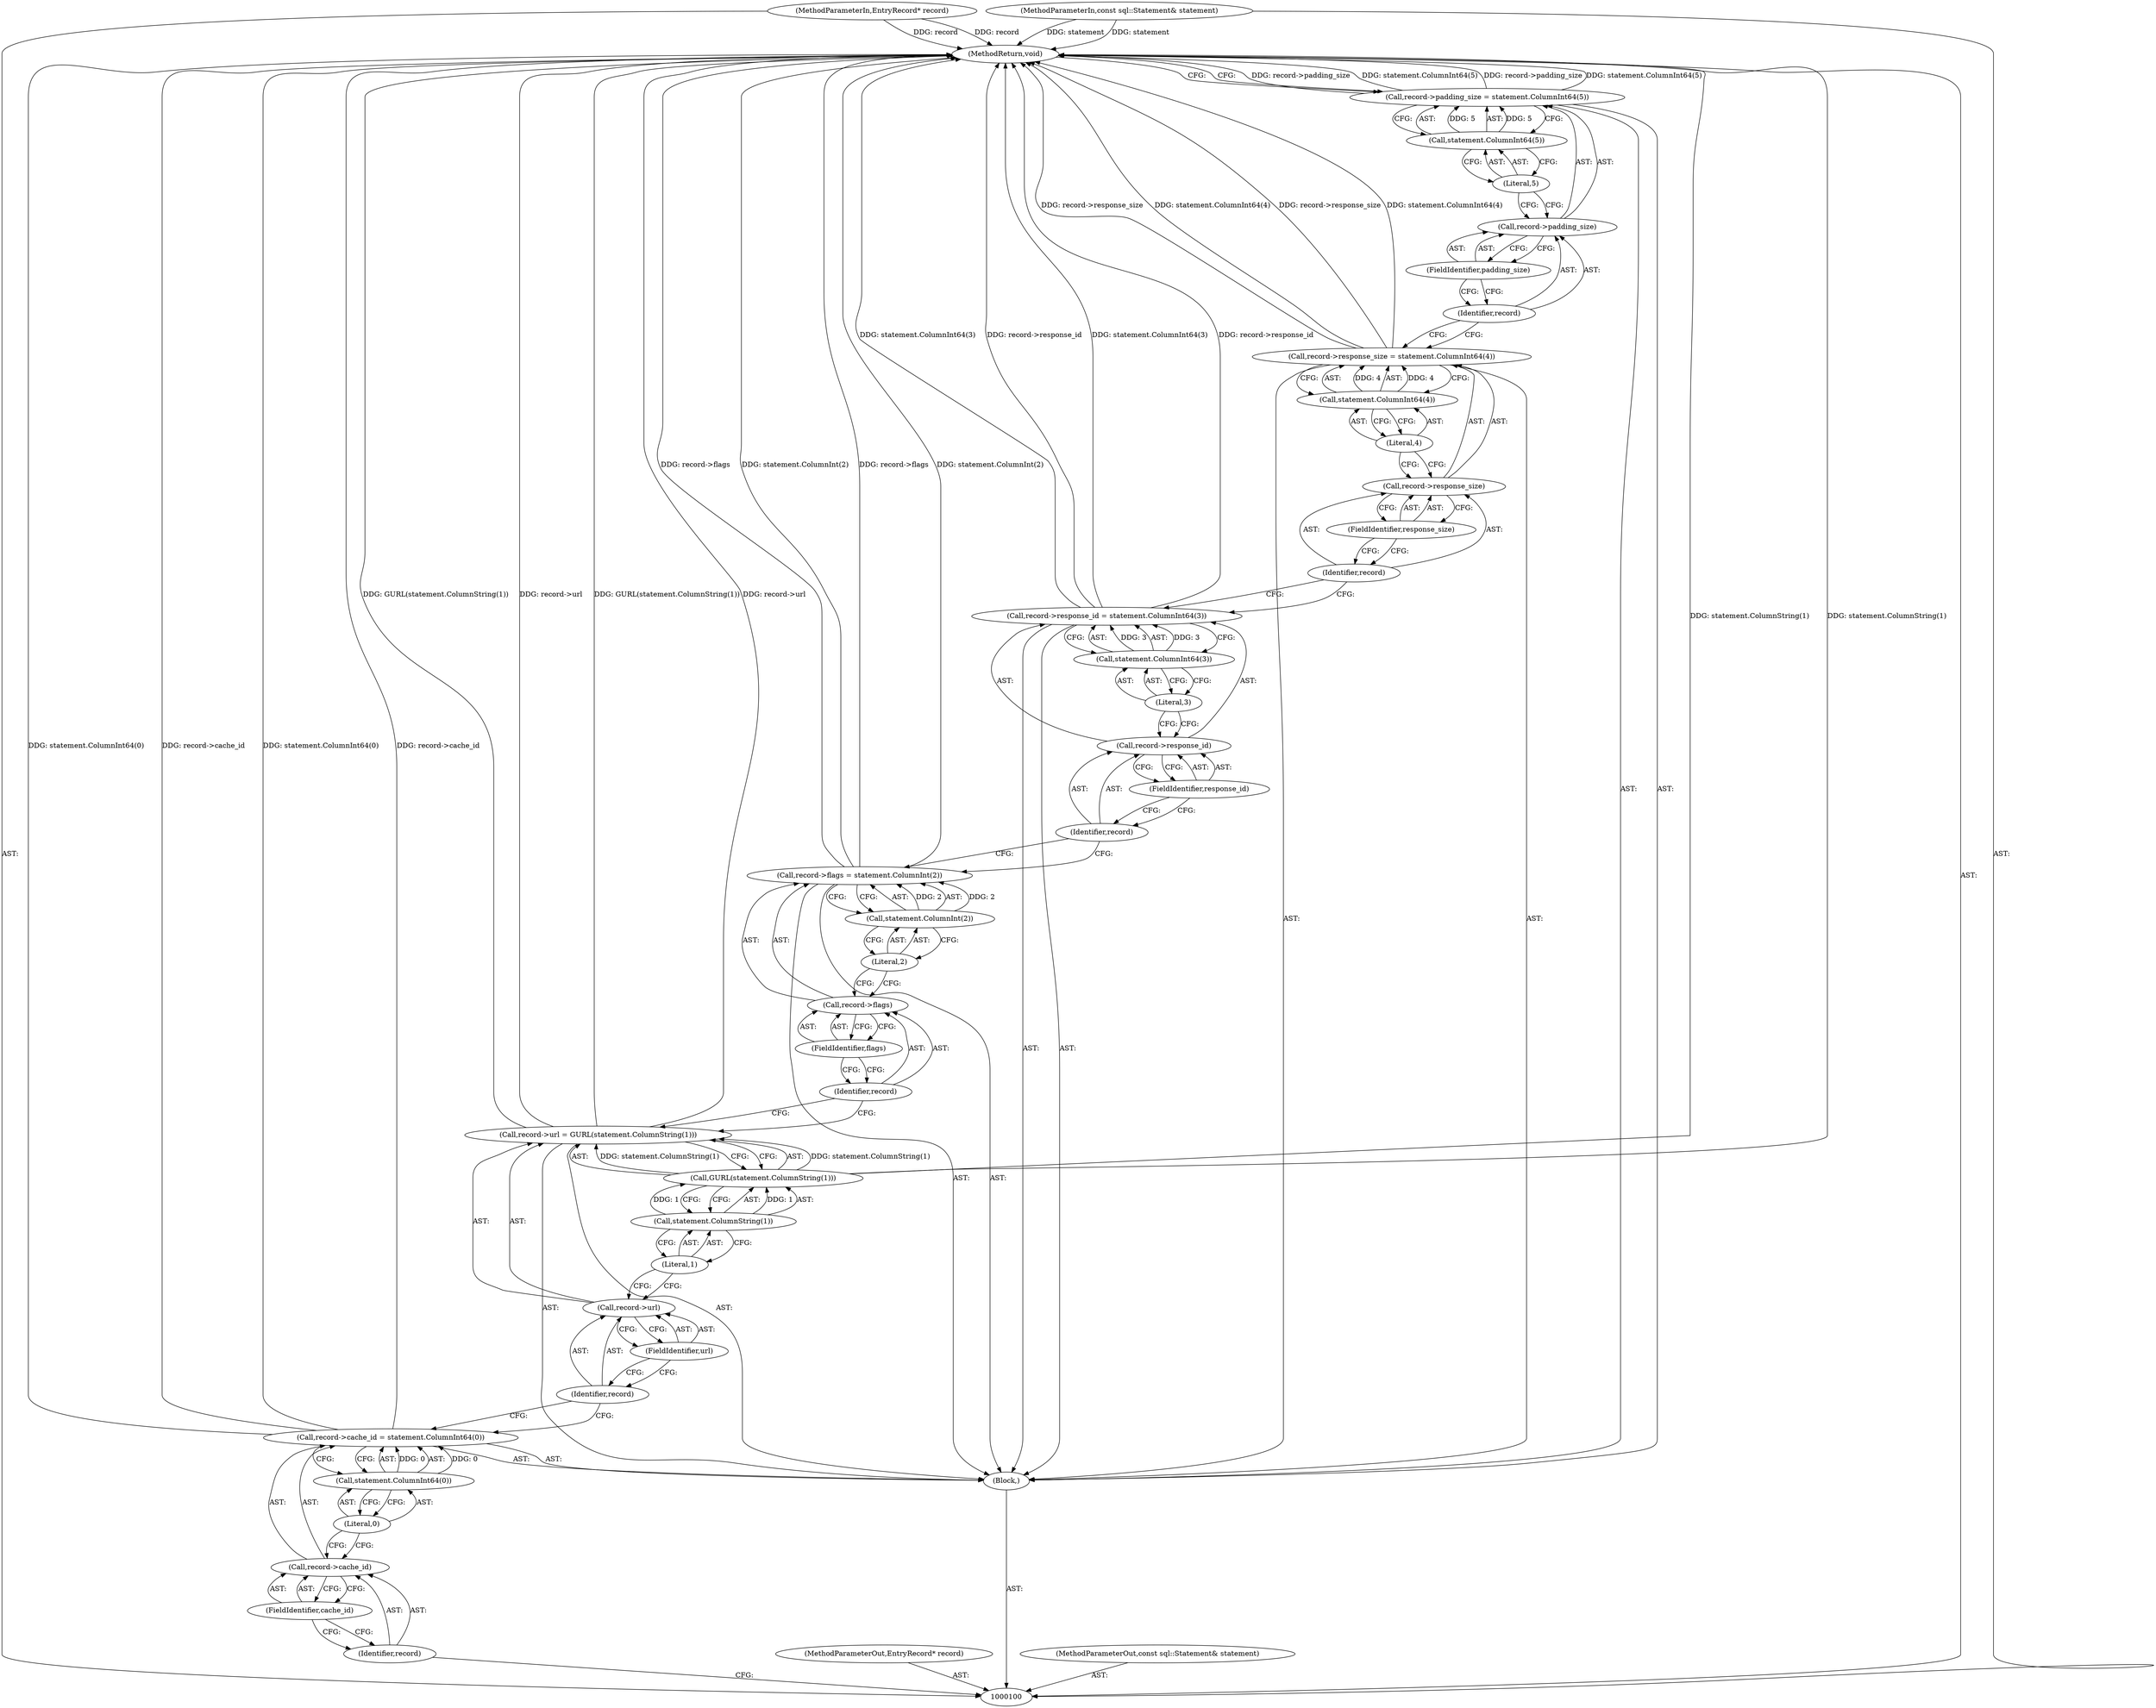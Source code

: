 digraph "0_Chrome_04aaacb936a08d70862d6d9d7e8354721ae46be8_14" {
"1000141" [label="(MethodReturn,void)"];
"1000102" [label="(MethodParameterIn,EntryRecord* record)"];
"1000174" [label="(MethodParameterOut,EntryRecord* record)"];
"1000101" [label="(MethodParameterIn,const sql::Statement& statement)"];
"1000173" [label="(MethodParameterOut,const sql::Statement& statement)"];
"1000103" [label="(Block,)"];
"1000107" [label="(FieldIdentifier,cache_id)"];
"1000104" [label="(Call,record->cache_id = statement.ColumnInt64(0))"];
"1000105" [label="(Call,record->cache_id)"];
"1000106" [label="(Identifier,record)"];
"1000108" [label="(Call,statement.ColumnInt64(0))"];
"1000109" [label="(Literal,0)"];
"1000113" [label="(FieldIdentifier,url)"];
"1000114" [label="(Call,GURL(statement.ColumnString(1)))"];
"1000110" [label="(Call,record->url = GURL(statement.ColumnString(1)))"];
"1000111" [label="(Call,record->url)"];
"1000112" [label="(Identifier,record)"];
"1000115" [label="(Call,statement.ColumnString(1))"];
"1000116" [label="(Literal,1)"];
"1000120" [label="(FieldIdentifier,flags)"];
"1000121" [label="(Call,statement.ColumnInt(2))"];
"1000117" [label="(Call,record->flags = statement.ColumnInt(2))"];
"1000118" [label="(Call,record->flags)"];
"1000119" [label="(Identifier,record)"];
"1000122" [label="(Literal,2)"];
"1000126" [label="(FieldIdentifier,response_id)"];
"1000127" [label="(Call,statement.ColumnInt64(3))"];
"1000123" [label="(Call,record->response_id = statement.ColumnInt64(3))"];
"1000124" [label="(Call,record->response_id)"];
"1000125" [label="(Identifier,record)"];
"1000128" [label="(Literal,3)"];
"1000132" [label="(FieldIdentifier,response_size)"];
"1000133" [label="(Call,statement.ColumnInt64(4))"];
"1000129" [label="(Call,record->response_size = statement.ColumnInt64(4))"];
"1000130" [label="(Call,record->response_size)"];
"1000131" [label="(Identifier,record)"];
"1000134" [label="(Literal,4)"];
"1000138" [label="(FieldIdentifier,padding_size)"];
"1000135" [label="(Call,record->padding_size = statement.ColumnInt64(5))"];
"1000136" [label="(Call,record->padding_size)"];
"1000137" [label="(Identifier,record)"];
"1000139" [label="(Call,statement.ColumnInt64(5))"];
"1000140" [label="(Literal,5)"];
"1000141" -> "1000100"  [label="AST: "];
"1000141" -> "1000135"  [label="CFG: "];
"1000129" -> "1000141"  [label="DDG: record->response_size"];
"1000129" -> "1000141"  [label="DDG: statement.ColumnInt64(4)"];
"1000104" -> "1000141"  [label="DDG: statement.ColumnInt64(0)"];
"1000104" -> "1000141"  [label="DDG: record->cache_id"];
"1000110" -> "1000141"  [label="DDG: GURL(statement.ColumnString(1))"];
"1000110" -> "1000141"  [label="DDG: record->url"];
"1000123" -> "1000141"  [label="DDG: statement.ColumnInt64(3)"];
"1000123" -> "1000141"  [label="DDG: record->response_id"];
"1000117" -> "1000141"  [label="DDG: record->flags"];
"1000117" -> "1000141"  [label="DDG: statement.ColumnInt(2)"];
"1000135" -> "1000141"  [label="DDG: record->padding_size"];
"1000135" -> "1000141"  [label="DDG: statement.ColumnInt64(5)"];
"1000114" -> "1000141"  [label="DDG: statement.ColumnString(1)"];
"1000102" -> "1000141"  [label="DDG: record"];
"1000101" -> "1000141"  [label="DDG: statement"];
"1000102" -> "1000100"  [label="AST: "];
"1000102" -> "1000141"  [label="DDG: record"];
"1000174" -> "1000100"  [label="AST: "];
"1000101" -> "1000100"  [label="AST: "];
"1000101" -> "1000141"  [label="DDG: statement"];
"1000173" -> "1000100"  [label="AST: "];
"1000103" -> "1000100"  [label="AST: "];
"1000104" -> "1000103"  [label="AST: "];
"1000110" -> "1000103"  [label="AST: "];
"1000117" -> "1000103"  [label="AST: "];
"1000123" -> "1000103"  [label="AST: "];
"1000129" -> "1000103"  [label="AST: "];
"1000135" -> "1000103"  [label="AST: "];
"1000107" -> "1000105"  [label="AST: "];
"1000107" -> "1000106"  [label="CFG: "];
"1000105" -> "1000107"  [label="CFG: "];
"1000104" -> "1000103"  [label="AST: "];
"1000104" -> "1000108"  [label="CFG: "];
"1000105" -> "1000104"  [label="AST: "];
"1000108" -> "1000104"  [label="AST: "];
"1000112" -> "1000104"  [label="CFG: "];
"1000104" -> "1000141"  [label="DDG: statement.ColumnInt64(0)"];
"1000104" -> "1000141"  [label="DDG: record->cache_id"];
"1000108" -> "1000104"  [label="DDG: 0"];
"1000105" -> "1000104"  [label="AST: "];
"1000105" -> "1000107"  [label="CFG: "];
"1000106" -> "1000105"  [label="AST: "];
"1000107" -> "1000105"  [label="AST: "];
"1000109" -> "1000105"  [label="CFG: "];
"1000106" -> "1000105"  [label="AST: "];
"1000106" -> "1000100"  [label="CFG: "];
"1000107" -> "1000106"  [label="CFG: "];
"1000108" -> "1000104"  [label="AST: "];
"1000108" -> "1000109"  [label="CFG: "];
"1000109" -> "1000108"  [label="AST: "];
"1000104" -> "1000108"  [label="CFG: "];
"1000108" -> "1000104"  [label="DDG: 0"];
"1000109" -> "1000108"  [label="AST: "];
"1000109" -> "1000105"  [label="CFG: "];
"1000108" -> "1000109"  [label="CFG: "];
"1000113" -> "1000111"  [label="AST: "];
"1000113" -> "1000112"  [label="CFG: "];
"1000111" -> "1000113"  [label="CFG: "];
"1000114" -> "1000110"  [label="AST: "];
"1000114" -> "1000115"  [label="CFG: "];
"1000115" -> "1000114"  [label="AST: "];
"1000110" -> "1000114"  [label="CFG: "];
"1000114" -> "1000141"  [label="DDG: statement.ColumnString(1)"];
"1000114" -> "1000110"  [label="DDG: statement.ColumnString(1)"];
"1000115" -> "1000114"  [label="DDG: 1"];
"1000110" -> "1000103"  [label="AST: "];
"1000110" -> "1000114"  [label="CFG: "];
"1000111" -> "1000110"  [label="AST: "];
"1000114" -> "1000110"  [label="AST: "];
"1000119" -> "1000110"  [label="CFG: "];
"1000110" -> "1000141"  [label="DDG: GURL(statement.ColumnString(1))"];
"1000110" -> "1000141"  [label="DDG: record->url"];
"1000114" -> "1000110"  [label="DDG: statement.ColumnString(1)"];
"1000111" -> "1000110"  [label="AST: "];
"1000111" -> "1000113"  [label="CFG: "];
"1000112" -> "1000111"  [label="AST: "];
"1000113" -> "1000111"  [label="AST: "];
"1000116" -> "1000111"  [label="CFG: "];
"1000112" -> "1000111"  [label="AST: "];
"1000112" -> "1000104"  [label="CFG: "];
"1000113" -> "1000112"  [label="CFG: "];
"1000115" -> "1000114"  [label="AST: "];
"1000115" -> "1000116"  [label="CFG: "];
"1000116" -> "1000115"  [label="AST: "];
"1000114" -> "1000115"  [label="CFG: "];
"1000115" -> "1000114"  [label="DDG: 1"];
"1000116" -> "1000115"  [label="AST: "];
"1000116" -> "1000111"  [label="CFG: "];
"1000115" -> "1000116"  [label="CFG: "];
"1000120" -> "1000118"  [label="AST: "];
"1000120" -> "1000119"  [label="CFG: "];
"1000118" -> "1000120"  [label="CFG: "];
"1000121" -> "1000117"  [label="AST: "];
"1000121" -> "1000122"  [label="CFG: "];
"1000122" -> "1000121"  [label="AST: "];
"1000117" -> "1000121"  [label="CFG: "];
"1000121" -> "1000117"  [label="DDG: 2"];
"1000117" -> "1000103"  [label="AST: "];
"1000117" -> "1000121"  [label="CFG: "];
"1000118" -> "1000117"  [label="AST: "];
"1000121" -> "1000117"  [label="AST: "];
"1000125" -> "1000117"  [label="CFG: "];
"1000117" -> "1000141"  [label="DDG: record->flags"];
"1000117" -> "1000141"  [label="DDG: statement.ColumnInt(2)"];
"1000121" -> "1000117"  [label="DDG: 2"];
"1000118" -> "1000117"  [label="AST: "];
"1000118" -> "1000120"  [label="CFG: "];
"1000119" -> "1000118"  [label="AST: "];
"1000120" -> "1000118"  [label="AST: "];
"1000122" -> "1000118"  [label="CFG: "];
"1000119" -> "1000118"  [label="AST: "];
"1000119" -> "1000110"  [label="CFG: "];
"1000120" -> "1000119"  [label="CFG: "];
"1000122" -> "1000121"  [label="AST: "];
"1000122" -> "1000118"  [label="CFG: "];
"1000121" -> "1000122"  [label="CFG: "];
"1000126" -> "1000124"  [label="AST: "];
"1000126" -> "1000125"  [label="CFG: "];
"1000124" -> "1000126"  [label="CFG: "];
"1000127" -> "1000123"  [label="AST: "];
"1000127" -> "1000128"  [label="CFG: "];
"1000128" -> "1000127"  [label="AST: "];
"1000123" -> "1000127"  [label="CFG: "];
"1000127" -> "1000123"  [label="DDG: 3"];
"1000123" -> "1000103"  [label="AST: "];
"1000123" -> "1000127"  [label="CFG: "];
"1000124" -> "1000123"  [label="AST: "];
"1000127" -> "1000123"  [label="AST: "];
"1000131" -> "1000123"  [label="CFG: "];
"1000123" -> "1000141"  [label="DDG: statement.ColumnInt64(3)"];
"1000123" -> "1000141"  [label="DDG: record->response_id"];
"1000127" -> "1000123"  [label="DDG: 3"];
"1000124" -> "1000123"  [label="AST: "];
"1000124" -> "1000126"  [label="CFG: "];
"1000125" -> "1000124"  [label="AST: "];
"1000126" -> "1000124"  [label="AST: "];
"1000128" -> "1000124"  [label="CFG: "];
"1000125" -> "1000124"  [label="AST: "];
"1000125" -> "1000117"  [label="CFG: "];
"1000126" -> "1000125"  [label="CFG: "];
"1000128" -> "1000127"  [label="AST: "];
"1000128" -> "1000124"  [label="CFG: "];
"1000127" -> "1000128"  [label="CFG: "];
"1000132" -> "1000130"  [label="AST: "];
"1000132" -> "1000131"  [label="CFG: "];
"1000130" -> "1000132"  [label="CFG: "];
"1000133" -> "1000129"  [label="AST: "];
"1000133" -> "1000134"  [label="CFG: "];
"1000134" -> "1000133"  [label="AST: "];
"1000129" -> "1000133"  [label="CFG: "];
"1000133" -> "1000129"  [label="DDG: 4"];
"1000129" -> "1000103"  [label="AST: "];
"1000129" -> "1000133"  [label="CFG: "];
"1000130" -> "1000129"  [label="AST: "];
"1000133" -> "1000129"  [label="AST: "];
"1000137" -> "1000129"  [label="CFG: "];
"1000129" -> "1000141"  [label="DDG: record->response_size"];
"1000129" -> "1000141"  [label="DDG: statement.ColumnInt64(4)"];
"1000133" -> "1000129"  [label="DDG: 4"];
"1000130" -> "1000129"  [label="AST: "];
"1000130" -> "1000132"  [label="CFG: "];
"1000131" -> "1000130"  [label="AST: "];
"1000132" -> "1000130"  [label="AST: "];
"1000134" -> "1000130"  [label="CFG: "];
"1000131" -> "1000130"  [label="AST: "];
"1000131" -> "1000123"  [label="CFG: "];
"1000132" -> "1000131"  [label="CFG: "];
"1000134" -> "1000133"  [label="AST: "];
"1000134" -> "1000130"  [label="CFG: "];
"1000133" -> "1000134"  [label="CFG: "];
"1000138" -> "1000136"  [label="AST: "];
"1000138" -> "1000137"  [label="CFG: "];
"1000136" -> "1000138"  [label="CFG: "];
"1000135" -> "1000103"  [label="AST: "];
"1000135" -> "1000139"  [label="CFG: "];
"1000136" -> "1000135"  [label="AST: "];
"1000139" -> "1000135"  [label="AST: "];
"1000141" -> "1000135"  [label="CFG: "];
"1000135" -> "1000141"  [label="DDG: record->padding_size"];
"1000135" -> "1000141"  [label="DDG: statement.ColumnInt64(5)"];
"1000139" -> "1000135"  [label="DDG: 5"];
"1000136" -> "1000135"  [label="AST: "];
"1000136" -> "1000138"  [label="CFG: "];
"1000137" -> "1000136"  [label="AST: "];
"1000138" -> "1000136"  [label="AST: "];
"1000140" -> "1000136"  [label="CFG: "];
"1000137" -> "1000136"  [label="AST: "];
"1000137" -> "1000129"  [label="CFG: "];
"1000138" -> "1000137"  [label="CFG: "];
"1000139" -> "1000135"  [label="AST: "];
"1000139" -> "1000140"  [label="CFG: "];
"1000140" -> "1000139"  [label="AST: "];
"1000135" -> "1000139"  [label="CFG: "];
"1000139" -> "1000135"  [label="DDG: 5"];
"1000140" -> "1000139"  [label="AST: "];
"1000140" -> "1000136"  [label="CFG: "];
"1000139" -> "1000140"  [label="CFG: "];
}
